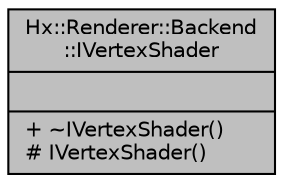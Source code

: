 digraph "Hx::Renderer::Backend::IVertexShader"
{
  edge [fontname="Helvetica",fontsize="10",labelfontname="Helvetica",labelfontsize="10"];
  node [fontname="Helvetica",fontsize="10",shape=record];
  Node1 [label="{Hx::Renderer::Backend\l::IVertexShader\n||+ ~IVertexShader()\l# IVertexShader()\l}",height=0.2,width=0.4,color="black", fillcolor="grey75", style="filled", fontcolor="black"];
}
